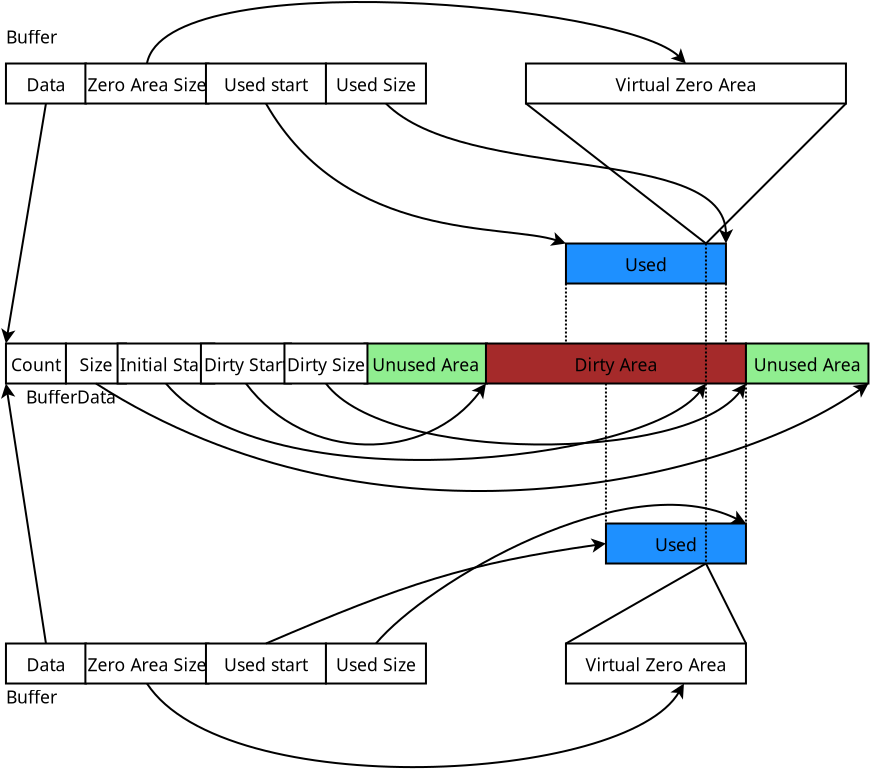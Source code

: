 <?xml version="1.0" encoding="UTF-8"?>
<dia:diagram xmlns:dia="http://www.lysator.liu.se/~alla/dia/">
    <dia:layer name="Background" visible="true">
        <dia:object type="Flowchart - Box" version="0" id="O0">
            <dia:attribute name="obj_pos">
                <dia:point val="5,-17"/>
            </dia:attribute>
            <dia:attribute name="obj_bb">
                <dia:rectangle val="4.95,-17.05;8.05,-14.95"/>
            </dia:attribute>
            <dia:attribute name="elem_corner">
                <dia:point val="5,-17"/>
            </dia:attribute>
            <dia:attribute name="elem_width">
                <dia:real val="3"/>
            </dia:attribute>
            <dia:attribute name="elem_height">
                <dia:real val="2"/>
            </dia:attribute>
            <dia:attribute name="show_background">
                <dia:boolean val="true"/>
            </dia:attribute>
            <dia:attribute name="padding">
                <dia:real val="0.1"/>
            </dia:attribute>
            <dia:attribute name="text">
                <dia:composite type="text">
                    <dia:attribute name="string">
                        <dia:string>#Count#</dia:string>
                    </dia:attribute>
                    <dia:attribute name="font">
                        <dia:font family="sans" style="0" name="Helvetica"/>
                    </dia:attribute>
                    <dia:attribute name="height">
                        <dia:real val="1.1"/>
                    </dia:attribute>
                    <dia:attribute name="pos">
                        <dia:point val="6.5,-15.75"/>
                    </dia:attribute>
                    <dia:attribute name="color">
                        <dia:color val="#000000"/>
                    </dia:attribute>
                    <dia:attribute name="alignment">
                        <dia:enum val="1"/>
                    </dia:attribute>
                </dia:composite>
            </dia:attribute>
        </dia:object>
        <dia:object type="Flowchart - Box" version="0" id="O1">
            <dia:attribute name="obj_pos">
                <dia:point val="8,-17"/>
            </dia:attribute>
            <dia:attribute name="obj_bb">
                <dia:rectangle val="7.95,-17.05;11.05,-14.95"/>
            </dia:attribute>
            <dia:attribute name="elem_corner">
                <dia:point val="8,-17"/>
            </dia:attribute>
            <dia:attribute name="elem_width">
                <dia:real val="3"/>
            </dia:attribute>
            <dia:attribute name="elem_height">
                <dia:real val="2"/>
            </dia:attribute>
            <dia:attribute name="show_background">
                <dia:boolean val="true"/>
            </dia:attribute>
            <dia:attribute name="padding">
                <dia:real val="0.1"/>
            </dia:attribute>
            <dia:attribute name="text">
                <dia:composite type="text">
                    <dia:attribute name="string">
                        <dia:string>#Size#</dia:string>
                    </dia:attribute>
                    <dia:attribute name="font">
                        <dia:font family="sans" style="0" name="Helvetica"/>
                    </dia:attribute>
                    <dia:attribute name="height">
                        <dia:real val="1.1"/>
                    </dia:attribute>
                    <dia:attribute name="pos">
                        <dia:point val="9.5,-15.75"/>
                    </dia:attribute>
                    <dia:attribute name="color">
                        <dia:color val="#000000"/>
                    </dia:attribute>
                    <dia:attribute name="alignment">
                        <dia:enum val="1"/>
                    </dia:attribute>
                </dia:composite>
            </dia:attribute>
        </dia:object>
        <dia:object type="Flowchart - Box" version="0" id="O2">
            <dia:attribute name="obj_pos">
                <dia:point val="10.825,-17"/>
            </dia:attribute>
            <dia:attribute name="obj_bb">
                <dia:rectangle val="10.775,-17.05;15.225,-14.95"/>
            </dia:attribute>
            <dia:attribute name="elem_corner">
                <dia:point val="10.825,-17"/>
            </dia:attribute>
            <dia:attribute name="elem_width">
                <dia:real val="4.35"/>
            </dia:attribute>
            <dia:attribute name="elem_height">
                <dia:real val="2"/>
            </dia:attribute>
            <dia:attribute name="show_background">
                <dia:boolean val="true"/>
            </dia:attribute>
            <dia:attribute name="padding">
                <dia:real val="0.1"/>
            </dia:attribute>
            <dia:attribute name="text">
                <dia:composite type="text">
                    <dia:attribute name="string">
                        <dia:string>#Initial Start#</dia:string>
                    </dia:attribute>
                    <dia:attribute name="font">
                        <dia:font family="sans" style="0" name="Helvetica"/>
                    </dia:attribute>
                    <dia:attribute name="height">
                        <dia:real val="1.1"/>
                    </dia:attribute>
                    <dia:attribute name="pos">
                        <dia:point val="13,-15.75"/>
                    </dia:attribute>
                    <dia:attribute name="color">
                        <dia:color val="#000000"/>
                    </dia:attribute>
                    <dia:attribute name="alignment">
                        <dia:enum val="1"/>
                    </dia:attribute>
                </dia:composite>
            </dia:attribute>
        </dia:object>
        <dia:object type="Flowchart - Box" version="0" id="O3">
            <dia:attribute name="obj_pos">
                <dia:point val="15,-17"/>
            </dia:attribute>
            <dia:attribute name="obj_bb">
                <dia:rectangle val="14.95,-17.05;19.05,-14.95"/>
            </dia:attribute>
            <dia:attribute name="elem_corner">
                <dia:point val="15,-17"/>
            </dia:attribute>
            <dia:attribute name="elem_width">
                <dia:real val="4"/>
            </dia:attribute>
            <dia:attribute name="elem_height">
                <dia:real val="2"/>
            </dia:attribute>
            <dia:attribute name="show_background">
                <dia:boolean val="true"/>
            </dia:attribute>
            <dia:attribute name="padding">
                <dia:real val="0.1"/>
            </dia:attribute>
            <dia:attribute name="text">
                <dia:composite type="text">
                    <dia:attribute name="string">
                        <dia:string>#Dirty Start#</dia:string>
                    </dia:attribute>
                    <dia:attribute name="font">
                        <dia:font family="sans" style="0" name="Helvetica"/>
                    </dia:attribute>
                    <dia:attribute name="height">
                        <dia:real val="1.1"/>
                    </dia:attribute>
                    <dia:attribute name="pos">
                        <dia:point val="17,-15.75"/>
                    </dia:attribute>
                    <dia:attribute name="color">
                        <dia:color val="#000000"/>
                    </dia:attribute>
                    <dia:attribute name="alignment">
                        <dia:enum val="1"/>
                    </dia:attribute>
                </dia:composite>
            </dia:attribute>
        </dia:object>
        <dia:object type="Flowchart - Box" version="0" id="O4">
            <dia:attribute name="obj_pos">
                <dia:point val="22.925,-17"/>
            </dia:attribute>
            <dia:attribute name="obj_bb">
                <dia:rectangle val="22.875,-17.05;29.1,-14.95"/>
            </dia:attribute>
            <dia:attribute name="elem_corner">
                <dia:point val="22.925,-17"/>
            </dia:attribute>
            <dia:attribute name="elem_width">
                <dia:real val="6.125"/>
            </dia:attribute>
            <dia:attribute name="elem_height">
                <dia:real val="2"/>
            </dia:attribute>
            <dia:attribute name="inner_color">
                <dia:color val="#90ee90"/>
            </dia:attribute>
            <dia:attribute name="show_background">
                <dia:boolean val="true"/>
            </dia:attribute>
            <dia:attribute name="padding">
                <dia:real val="0.1"/>
            </dia:attribute>
            <dia:attribute name="text">
                <dia:composite type="text">
                    <dia:attribute name="string">
                        <dia:string>#Unused Area#</dia:string>
                    </dia:attribute>
                    <dia:attribute name="font">
                        <dia:font family="sans" style="0" name="Helvetica"/>
                    </dia:attribute>
                    <dia:attribute name="height">
                        <dia:real val="1.1"/>
                    </dia:attribute>
                    <dia:attribute name="pos">
                        <dia:point val="25.988,-15.75"/>
                    </dia:attribute>
                    <dia:attribute name="color">
                        <dia:color val="#000000"/>
                    </dia:attribute>
                    <dia:attribute name="alignment">
                        <dia:enum val="1"/>
                    </dia:attribute>
                </dia:composite>
            </dia:attribute>
        </dia:object>
        <dia:object type="Flowchart - Box" version="0" id="O5">
            <dia:attribute name="obj_pos">
                <dia:point val="19,-17"/>
            </dia:attribute>
            <dia:attribute name="obj_bb">
                <dia:rectangle val="18.95,-17.05;23.05,-14.95"/>
            </dia:attribute>
            <dia:attribute name="elem_corner">
                <dia:point val="19,-17"/>
            </dia:attribute>
            <dia:attribute name="elem_width">
                <dia:real val="4"/>
            </dia:attribute>
            <dia:attribute name="elem_height">
                <dia:real val="2"/>
            </dia:attribute>
            <dia:attribute name="show_background">
                <dia:boolean val="true"/>
            </dia:attribute>
            <dia:attribute name="padding">
                <dia:real val="0.1"/>
            </dia:attribute>
            <dia:attribute name="text">
                <dia:composite type="text">
                    <dia:attribute name="string">
                        <dia:string>#Dirty Size#</dia:string>
                    </dia:attribute>
                    <dia:attribute name="font">
                        <dia:font family="sans" style="0" name="Helvetica"/>
                    </dia:attribute>
                    <dia:attribute name="height">
                        <dia:real val="1.1"/>
                    </dia:attribute>
                    <dia:attribute name="pos">
                        <dia:point val="21,-15.75"/>
                    </dia:attribute>
                    <dia:attribute name="color">
                        <dia:color val="#000000"/>
                    </dia:attribute>
                    <dia:attribute name="alignment">
                        <dia:enum val="1"/>
                    </dia:attribute>
                </dia:composite>
            </dia:attribute>
        </dia:object>
        <dia:object type="Standard - BezierLine" version="0" id="O6">
            <dia:attribute name="obj_pos">
                <dia:point val="17,-15"/>
            </dia:attribute>
            <dia:attribute name="obj_bb">
                <dia:rectangle val="16.93,-15.338;29.432,-14.662"/>
            </dia:attribute>
            <dia:attribute name="bez_points">
                <dia:point val="17,-15"/>
                <dia:point val="20,-11"/>
                <dia:point val="26.038,-11"/>
                <dia:point val="29,-15"/>
            </dia:attribute>
            <dia:attribute name="corner_types">
                <dia:enum val="0"/>
                <dia:enum val="0"/>
            </dia:attribute>
            <dia:attribute name="end_arrow">
                <dia:enum val="22"/>
            </dia:attribute>
            <dia:attribute name="end_arrow_length">
                <dia:real val="0.5"/>
            </dia:attribute>
            <dia:attribute name="end_arrow_width">
                <dia:real val="0.5"/>
            </dia:attribute>
            <dia:connections>
                <dia:connection handle="0" to="O3" connection="13"/>
                <dia:connection handle="3" to="O9" connection="11"/>
            </dia:connections>
        </dia:object>
        <dia:object type="Standard - BezierLine" version="0" id="O7">
            <dia:attribute name="obj_pos">
                <dia:point val="21,-15"/>
            </dia:attribute>
            <dia:attribute name="obj_bb">
                <dia:rectangle val="20.93,-15.338;42.432,-14.662"/>
            </dia:attribute>
            <dia:attribute name="bez_points">
                <dia:point val="21,-15"/>
                <dia:point val="24,-11"/>
                <dia:point val="39.038,-11"/>
                <dia:point val="42,-15"/>
            </dia:attribute>
            <dia:attribute name="corner_types">
                <dia:enum val="0"/>
                <dia:enum val="0"/>
            </dia:attribute>
            <dia:attribute name="end_arrow">
                <dia:enum val="22"/>
            </dia:attribute>
            <dia:attribute name="end_arrow_length">
                <dia:real val="0.5"/>
            </dia:attribute>
            <dia:attribute name="end_arrow_width">
                <dia:real val="0.5"/>
            </dia:attribute>
            <dia:connections>
                <dia:connection handle="0" to="O5" connection="13"/>
                <dia:connection handle="3" to="O9" connection="15"/>
            </dia:connections>
        </dia:object>
        <dia:object type="Standard - BezierLine" version="0" id="O8">
            <dia:attribute name="obj_pos">
                <dia:point val="9.5,-15"/>
            </dia:attribute>
            <dia:attribute name="obj_bb">
                <dia:rectangle val="9.431,-15.436;48.456,-9.597"/>
            </dia:attribute>
            <dia:attribute name="bez_points">
                <dia:point val="9.5,-15"/>
                <dia:point val="23.5,-6"/>
                <dia:point val="41.125,-10"/>
                <dia:point val="48.125,-15"/>
            </dia:attribute>
            <dia:attribute name="corner_types">
                <dia:enum val="0"/>
                <dia:enum val="0"/>
            </dia:attribute>
            <dia:attribute name="end_arrow">
                <dia:enum val="22"/>
            </dia:attribute>
            <dia:attribute name="end_arrow_length">
                <dia:real val="0.5"/>
            </dia:attribute>
            <dia:attribute name="end_arrow_width">
                <dia:real val="0.5"/>
            </dia:attribute>
            <dia:connections>
                <dia:connection handle="0" to="O1" connection="13"/>
                <dia:connection handle="3" to="O14" connection="15"/>
            </dia:connections>
        </dia:object>
        <dia:object type="Flowchart - Box" version="0" id="O9">
            <dia:attribute name="obj_pos">
                <dia:point val="29,-17"/>
            </dia:attribute>
            <dia:attribute name="obj_bb">
                <dia:rectangle val="28.95,-17.05;42.05,-14.95"/>
            </dia:attribute>
            <dia:attribute name="elem_corner">
                <dia:point val="29,-17"/>
            </dia:attribute>
            <dia:attribute name="elem_width">
                <dia:real val="13"/>
            </dia:attribute>
            <dia:attribute name="elem_height">
                <dia:real val="2"/>
            </dia:attribute>
            <dia:attribute name="inner_color">
                <dia:color val="#a52a2a"/>
            </dia:attribute>
            <dia:attribute name="show_background">
                <dia:boolean val="true"/>
            </dia:attribute>
            <dia:attribute name="padding">
                <dia:real val="0.1"/>
            </dia:attribute>
            <dia:attribute name="text">
                <dia:composite type="text">
                    <dia:attribute name="string">
                        <dia:string>#Dirty Area#</dia:string>
                    </dia:attribute>
                    <dia:attribute name="font">
                        <dia:font family="sans" style="0" name="Helvetica"/>
                    </dia:attribute>
                    <dia:attribute name="height">
                        <dia:real val="1.1"/>
                    </dia:attribute>
                    <dia:attribute name="pos">
                        <dia:point val="35.5,-15.75"/>
                    </dia:attribute>
                    <dia:attribute name="color">
                        <dia:color val="#000000"/>
                    </dia:attribute>
                    <dia:attribute name="alignment">
                        <dia:enum val="1"/>
                    </dia:attribute>
                </dia:composite>
            </dia:attribute>
        </dia:object>
        <dia:object type="Standard - BezierLine" version="0" id="O10">
            <dia:attribute name="obj_pos">
                <dia:point val="13,-15"/>
            </dia:attribute>
            <dia:attribute name="obj_bb">
                <dia:rectangle val="12.93,-15.34;40.43,-11.163"/>
            </dia:attribute>
            <dia:attribute name="bez_points">
                <dia:point val="13,-15"/>
                <dia:point val="18,-9"/>
                <dia:point val="37,-11"/>
                <dia:point val="40,-15"/>
            </dia:attribute>
            <dia:attribute name="corner_types">
                <dia:enum val="0"/>
                <dia:enum val="0"/>
            </dia:attribute>
            <dia:attribute name="end_arrow">
                <dia:enum val="22"/>
            </dia:attribute>
            <dia:attribute name="end_arrow_length">
                <dia:real val="0.5"/>
            </dia:attribute>
            <dia:attribute name="end_arrow_width">
                <dia:real val="0.5"/>
            </dia:attribute>
            <dia:connections>
                <dia:connection handle="0" to="O2" connection="13"/>
            </dia:connections>
        </dia:object>
        <dia:object type="Standard - Line" version="0" id="O11">
            <dia:attribute name="obj_pos">
                <dia:point val="40,-22"/>
            </dia:attribute>
            <dia:attribute name="obj_bb">
                <dia:rectangle val="30.93,-29.07;40.07,-21.93"/>
            </dia:attribute>
            <dia:attribute name="conn_endpoints">
                <dia:point val="40,-22"/>
                <dia:point val="31,-29"/>
            </dia:attribute>
            <dia:attribute name="numcp">
                <dia:int val="1"/>
            </dia:attribute>
            <dia:connections>
                <dia:connection handle="1" to="O13" connection="11"/>
            </dia:connections>
        </dia:object>
        <dia:object type="Standard - Line" version="0" id="O12">
            <dia:attribute name="obj_pos">
                <dia:point val="40,-22"/>
            </dia:attribute>
            <dia:attribute name="obj_bb">
                <dia:rectangle val="39.929,-29.071;47.071,-21.929"/>
            </dia:attribute>
            <dia:attribute name="conn_endpoints">
                <dia:point val="40,-22"/>
                <dia:point val="47,-29"/>
            </dia:attribute>
            <dia:attribute name="numcp">
                <dia:int val="1"/>
            </dia:attribute>
            <dia:connections>
                <dia:connection handle="1" to="O13" connection="15"/>
            </dia:connections>
        </dia:object>
        <dia:object type="Flowchart - Box" version="0" id="O13">
            <dia:attribute name="obj_pos">
                <dia:point val="31,-31"/>
            </dia:attribute>
            <dia:attribute name="obj_bb">
                <dia:rectangle val="30.95,-31.05;47.05,-28.95"/>
            </dia:attribute>
            <dia:attribute name="elem_corner">
                <dia:point val="31,-31"/>
            </dia:attribute>
            <dia:attribute name="elem_width">
                <dia:real val="16"/>
            </dia:attribute>
            <dia:attribute name="elem_height">
                <dia:real val="2"/>
            </dia:attribute>
            <dia:attribute name="show_background">
                <dia:boolean val="true"/>
            </dia:attribute>
            <dia:attribute name="padding">
                <dia:real val="0.1"/>
            </dia:attribute>
            <dia:attribute name="text">
                <dia:composite type="text">
                    <dia:attribute name="string">
                        <dia:string>#Virtual Zero Area#</dia:string>
                    </dia:attribute>
                    <dia:attribute name="font">
                        <dia:font family="sans" style="0" name="Helvetica"/>
                    </dia:attribute>
                    <dia:attribute name="height">
                        <dia:real val="1.1"/>
                    </dia:attribute>
                    <dia:attribute name="pos">
                        <dia:point val="39,-29.75"/>
                    </dia:attribute>
                    <dia:attribute name="color">
                        <dia:color val="#000000"/>
                    </dia:attribute>
                    <dia:attribute name="alignment">
                        <dia:enum val="1"/>
                    </dia:attribute>
                </dia:composite>
            </dia:attribute>
        </dia:object>
        <dia:object type="Flowchart - Box" version="0" id="O14">
            <dia:attribute name="obj_pos">
                <dia:point val="42,-17"/>
            </dia:attribute>
            <dia:attribute name="obj_bb">
                <dia:rectangle val="41.95,-17.05;48.175,-14.95"/>
            </dia:attribute>
            <dia:attribute name="elem_corner">
                <dia:point val="42,-17"/>
            </dia:attribute>
            <dia:attribute name="elem_width">
                <dia:real val="6.125"/>
            </dia:attribute>
            <dia:attribute name="elem_height">
                <dia:real val="2"/>
            </dia:attribute>
            <dia:attribute name="inner_color">
                <dia:color val="#90ee90"/>
            </dia:attribute>
            <dia:attribute name="show_background">
                <dia:boolean val="true"/>
            </dia:attribute>
            <dia:attribute name="padding">
                <dia:real val="0.1"/>
            </dia:attribute>
            <dia:attribute name="text">
                <dia:composite type="text">
                    <dia:attribute name="string">
                        <dia:string>#Unused Area#</dia:string>
                    </dia:attribute>
                    <dia:attribute name="font">
                        <dia:font family="sans" style="0" name="Helvetica"/>
                    </dia:attribute>
                    <dia:attribute name="height">
                        <dia:real val="1.1"/>
                    </dia:attribute>
                    <dia:attribute name="pos">
                        <dia:point val="45.062,-15.75"/>
                    </dia:attribute>
                    <dia:attribute name="color">
                        <dia:color val="#000000"/>
                    </dia:attribute>
                    <dia:attribute name="alignment">
                        <dia:enum val="1"/>
                    </dia:attribute>
                </dia:composite>
            </dia:attribute>
        </dia:object>
        <dia:group>
            <dia:object type="Flowchart - Box" version="0" id="O15">
                <dia:attribute name="obj_pos">
                    <dia:point val="5,-31"/>
                </dia:attribute>
                <dia:attribute name="obj_bb">
                    <dia:rectangle val="4.95,-31.05;9.05,-28.95"/>
                </dia:attribute>
                <dia:attribute name="elem_corner">
                    <dia:point val="5,-31"/>
                </dia:attribute>
                <dia:attribute name="elem_width">
                    <dia:real val="4"/>
                </dia:attribute>
                <dia:attribute name="elem_height">
                    <dia:real val="2"/>
                </dia:attribute>
                <dia:attribute name="show_background">
                    <dia:boolean val="true"/>
                </dia:attribute>
                <dia:attribute name="padding">
                    <dia:real val="0.1"/>
                </dia:attribute>
                <dia:attribute name="text">
                    <dia:composite type="text">
                        <dia:attribute name="string">
                            <dia:string>#Data#</dia:string>
                        </dia:attribute>
                        <dia:attribute name="font">
                            <dia:font family="sans" style="0" name="Helvetica"/>
                        </dia:attribute>
                        <dia:attribute name="height">
                            <dia:real val="1.1"/>
                        </dia:attribute>
                        <dia:attribute name="pos">
                            <dia:point val="7,-29.75"/>
                        </dia:attribute>
                        <dia:attribute name="color">
                            <dia:color val="#000000"/>
                        </dia:attribute>
                        <dia:attribute name="alignment">
                            <dia:enum val="1"/>
                        </dia:attribute>
                    </dia:composite>
                </dia:attribute>
            </dia:object>
            <dia:object type="Flowchart - Box" version="0" id="O16">
                <dia:attribute name="obj_pos">
                    <dia:point val="9,-31"/>
                </dia:attribute>
                <dia:attribute name="obj_bb">
                    <dia:rectangle val="8.95,-31.05;15.15,-28.95"/>
                </dia:attribute>
                <dia:attribute name="elem_corner">
                    <dia:point val="9,-31"/>
                </dia:attribute>
                <dia:attribute name="elem_width">
                    <dia:real val="6.1"/>
                </dia:attribute>
                <dia:attribute name="elem_height">
                    <dia:real val="2"/>
                </dia:attribute>
                <dia:attribute name="show_background">
                    <dia:boolean val="true"/>
                </dia:attribute>
                <dia:attribute name="padding">
                    <dia:real val="0.1"/>
                </dia:attribute>
                <dia:attribute name="text">
                    <dia:composite type="text">
                        <dia:attribute name="string">
                            <dia:string>#Zero Area Size#</dia:string>
                        </dia:attribute>
                        <dia:attribute name="font">
                            <dia:font family="sans" style="0" name="Helvetica"/>
                        </dia:attribute>
                        <dia:attribute name="height">
                            <dia:real val="1.1"/>
                        </dia:attribute>
                        <dia:attribute name="pos">
                            <dia:point val="12.05,-29.75"/>
                        </dia:attribute>
                        <dia:attribute name="color">
                            <dia:color val="#000000"/>
                        </dia:attribute>
                        <dia:attribute name="alignment">
                            <dia:enum val="1"/>
                        </dia:attribute>
                    </dia:composite>
                </dia:attribute>
            </dia:object>
            <dia:object type="Flowchart - Box" version="0" id="O17">
                <dia:attribute name="obj_pos">
                    <dia:point val="15,-31"/>
                </dia:attribute>
                <dia:attribute name="obj_bb">
                    <dia:rectangle val="14.95,-31.05;21.05,-28.95"/>
                </dia:attribute>
                <dia:attribute name="elem_corner">
                    <dia:point val="15,-31"/>
                </dia:attribute>
                <dia:attribute name="elem_width">
                    <dia:real val="6"/>
                </dia:attribute>
                <dia:attribute name="elem_height">
                    <dia:real val="2"/>
                </dia:attribute>
                <dia:attribute name="show_background">
                    <dia:boolean val="true"/>
                </dia:attribute>
                <dia:attribute name="padding">
                    <dia:real val="0.1"/>
                </dia:attribute>
                <dia:attribute name="text">
                    <dia:composite type="text">
                        <dia:attribute name="string">
                            <dia:string>#Used start#</dia:string>
                        </dia:attribute>
                        <dia:attribute name="font">
                            <dia:font family="sans" style="0" name="Helvetica"/>
                        </dia:attribute>
                        <dia:attribute name="height">
                            <dia:real val="1.1"/>
                        </dia:attribute>
                        <dia:attribute name="pos">
                            <dia:point val="18,-29.75"/>
                        </dia:attribute>
                        <dia:attribute name="color">
                            <dia:color val="#000000"/>
                        </dia:attribute>
                        <dia:attribute name="alignment">
                            <dia:enum val="1"/>
                        </dia:attribute>
                    </dia:composite>
                </dia:attribute>
            </dia:object>
            <dia:object type="Flowchart - Box" version="0" id="O18">
                <dia:attribute name="obj_pos">
                    <dia:point val="21,-31"/>
                </dia:attribute>
                <dia:attribute name="obj_bb">
                    <dia:rectangle val="20.95,-31.05;26.05,-28.95"/>
                </dia:attribute>
                <dia:attribute name="elem_corner">
                    <dia:point val="21,-31"/>
                </dia:attribute>
                <dia:attribute name="elem_width">
                    <dia:real val="5"/>
                </dia:attribute>
                <dia:attribute name="elem_height">
                    <dia:real val="2"/>
                </dia:attribute>
                <dia:attribute name="show_background">
                    <dia:boolean val="true"/>
                </dia:attribute>
                <dia:attribute name="padding">
                    <dia:real val="0.1"/>
                </dia:attribute>
                <dia:attribute name="text">
                    <dia:composite type="text">
                        <dia:attribute name="string">
                            <dia:string>#Used Size#</dia:string>
                        </dia:attribute>
                        <dia:attribute name="font">
                            <dia:font family="sans" style="0" name="Helvetica"/>
                        </dia:attribute>
                        <dia:attribute name="height">
                            <dia:real val="1.1"/>
                        </dia:attribute>
                        <dia:attribute name="pos">
                            <dia:point val="23.5,-29.75"/>
                        </dia:attribute>
                        <dia:attribute name="color">
                            <dia:color val="#000000"/>
                        </dia:attribute>
                        <dia:attribute name="alignment">
                            <dia:enum val="1"/>
                        </dia:attribute>
                    </dia:composite>
                </dia:attribute>
            </dia:object>
        </dia:group>
        <dia:group>
            <dia:object type="Flowchart - Box" version="0" id="O19">
                <dia:attribute name="obj_pos">
                    <dia:point val="5,-2"/>
                </dia:attribute>
                <dia:attribute name="obj_bb">
                    <dia:rectangle val="4.95,-2.05;9.05,0.05"/>
                </dia:attribute>
                <dia:attribute name="elem_corner">
                    <dia:point val="5,-2"/>
                </dia:attribute>
                <dia:attribute name="elem_width">
                    <dia:real val="4"/>
                </dia:attribute>
                <dia:attribute name="elem_height">
                    <dia:real val="2"/>
                </dia:attribute>
                <dia:attribute name="show_background">
                    <dia:boolean val="true"/>
                </dia:attribute>
                <dia:attribute name="padding">
                    <dia:real val="0.1"/>
                </dia:attribute>
                <dia:attribute name="text">
                    <dia:composite type="text">
                        <dia:attribute name="string">
                            <dia:string>#Data#</dia:string>
                        </dia:attribute>
                        <dia:attribute name="font">
                            <dia:font family="sans" style="0" name="Helvetica"/>
                        </dia:attribute>
                        <dia:attribute name="height">
                            <dia:real val="1.1"/>
                        </dia:attribute>
                        <dia:attribute name="pos">
                            <dia:point val="7,-0.75"/>
                        </dia:attribute>
                        <dia:attribute name="color">
                            <dia:color val="#000000"/>
                        </dia:attribute>
                        <dia:attribute name="alignment">
                            <dia:enum val="1"/>
                        </dia:attribute>
                    </dia:composite>
                </dia:attribute>
            </dia:object>
            <dia:object type="Flowchart - Box" version="0" id="O20">
                <dia:attribute name="obj_pos">
                    <dia:point val="9,-2"/>
                </dia:attribute>
                <dia:attribute name="obj_bb">
                    <dia:rectangle val="8.95,-2.05;15.15,0.05"/>
                </dia:attribute>
                <dia:attribute name="elem_corner">
                    <dia:point val="9,-2"/>
                </dia:attribute>
                <dia:attribute name="elem_width">
                    <dia:real val="6.1"/>
                </dia:attribute>
                <dia:attribute name="elem_height">
                    <dia:real val="2"/>
                </dia:attribute>
                <dia:attribute name="show_background">
                    <dia:boolean val="true"/>
                </dia:attribute>
                <dia:attribute name="padding">
                    <dia:real val="0.1"/>
                </dia:attribute>
                <dia:attribute name="text">
                    <dia:composite type="text">
                        <dia:attribute name="string">
                            <dia:string>#Zero Area Size#</dia:string>
                        </dia:attribute>
                        <dia:attribute name="font">
                            <dia:font family="sans" style="0" name="Helvetica"/>
                        </dia:attribute>
                        <dia:attribute name="height">
                            <dia:real val="1.1"/>
                        </dia:attribute>
                        <dia:attribute name="pos">
                            <dia:point val="12.05,-0.75"/>
                        </dia:attribute>
                        <dia:attribute name="color">
                            <dia:color val="#000000"/>
                        </dia:attribute>
                        <dia:attribute name="alignment">
                            <dia:enum val="1"/>
                        </dia:attribute>
                    </dia:composite>
                </dia:attribute>
            </dia:object>
            <dia:object type="Flowchart - Box" version="0" id="O21">
                <dia:attribute name="obj_pos">
                    <dia:point val="15,-2"/>
                </dia:attribute>
                <dia:attribute name="obj_bb">
                    <dia:rectangle val="14.95,-2.05;21.05,0.05"/>
                </dia:attribute>
                <dia:attribute name="elem_corner">
                    <dia:point val="15,-2"/>
                </dia:attribute>
                <dia:attribute name="elem_width">
                    <dia:real val="6"/>
                </dia:attribute>
                <dia:attribute name="elem_height">
                    <dia:real val="2"/>
                </dia:attribute>
                <dia:attribute name="show_background">
                    <dia:boolean val="true"/>
                </dia:attribute>
                <dia:attribute name="padding">
                    <dia:real val="0.1"/>
                </dia:attribute>
                <dia:attribute name="text">
                    <dia:composite type="text">
                        <dia:attribute name="string">
                            <dia:string>#Used start#</dia:string>
                        </dia:attribute>
                        <dia:attribute name="font">
                            <dia:font family="sans" style="0" name="Helvetica"/>
                        </dia:attribute>
                        <dia:attribute name="height">
                            <dia:real val="1.1"/>
                        </dia:attribute>
                        <dia:attribute name="pos">
                            <dia:point val="18,-0.75"/>
                        </dia:attribute>
                        <dia:attribute name="color">
                            <dia:color val="#000000"/>
                        </dia:attribute>
                        <dia:attribute name="alignment">
                            <dia:enum val="1"/>
                        </dia:attribute>
                    </dia:composite>
                </dia:attribute>
            </dia:object>
            <dia:object type="Flowchart - Box" version="0" id="O22">
                <dia:attribute name="obj_pos">
                    <dia:point val="21,-2"/>
                </dia:attribute>
                <dia:attribute name="obj_bb">
                    <dia:rectangle val="20.95,-2.05;26.05,0.05"/>
                </dia:attribute>
                <dia:attribute name="elem_corner">
                    <dia:point val="21,-2"/>
                </dia:attribute>
                <dia:attribute name="elem_width">
                    <dia:real val="5"/>
                </dia:attribute>
                <dia:attribute name="elem_height">
                    <dia:real val="2"/>
                </dia:attribute>
                <dia:attribute name="show_background">
                    <dia:boolean val="true"/>
                </dia:attribute>
                <dia:attribute name="padding">
                    <dia:real val="0.1"/>
                </dia:attribute>
                <dia:attribute name="text">
                    <dia:composite type="text">
                        <dia:attribute name="string">
                            <dia:string>#Used Size#</dia:string>
                        </dia:attribute>
                        <dia:attribute name="font">
                            <dia:font family="sans" style="0" name="Helvetica"/>
                        </dia:attribute>
                        <dia:attribute name="height">
                            <dia:real val="1.1"/>
                        </dia:attribute>
                        <dia:attribute name="pos">
                            <dia:point val="23.5,-0.75"/>
                        </dia:attribute>
                        <dia:attribute name="color">
                            <dia:color val="#000000"/>
                        </dia:attribute>
                        <dia:attribute name="alignment">
                            <dia:enum val="1"/>
                        </dia:attribute>
                    </dia:composite>
                </dia:attribute>
            </dia:object>
        </dia:group>
        <dia:object type="Standard - Line" version="0" id="O23">
            <dia:attribute name="obj_pos">
                <dia:point val="7,-2"/>
            </dia:attribute>
            <dia:attribute name="obj_bb">
                <dia:rectangle val="4.498,-15.125;7.057,-1.943"/>
            </dia:attribute>
            <dia:attribute name="conn_endpoints">
                <dia:point val="7,-2"/>
                <dia:point val="5,-15"/>
            </dia:attribute>
            <dia:attribute name="numcp">
                <dia:int val="1"/>
            </dia:attribute>
            <dia:attribute name="end_arrow">
                <dia:enum val="22"/>
            </dia:attribute>
            <dia:attribute name="end_arrow_length">
                <dia:real val="0.5"/>
            </dia:attribute>
            <dia:attribute name="end_arrow_width">
                <dia:real val="0.5"/>
            </dia:attribute>
            <dia:connections>
                <dia:connection handle="0" to="O19" connection="2"/>
                <dia:connection handle="1" to="O0" connection="11"/>
            </dia:connections>
        </dia:object>
        <dia:object type="Standard - Line" version="0" id="O24">
            <dia:attribute name="obj_pos">
                <dia:point val="7,-29"/>
            </dia:attribute>
            <dia:attribute name="obj_bb">
                <dia:rectangle val="4.499,-29.058;7.058,-16.869"/>
            </dia:attribute>
            <dia:attribute name="conn_endpoints">
                <dia:point val="7,-29"/>
                <dia:point val="5,-17"/>
            </dia:attribute>
            <dia:attribute name="numcp">
                <dia:int val="1"/>
            </dia:attribute>
            <dia:attribute name="end_arrow">
                <dia:enum val="22"/>
            </dia:attribute>
            <dia:attribute name="end_arrow_length">
                <dia:real val="0.5"/>
            </dia:attribute>
            <dia:attribute name="end_arrow_width">
                <dia:real val="0.5"/>
            </dia:attribute>
            <dia:connections>
                <dia:connection handle="0" to="O15" connection="13"/>
                <dia:connection handle="1" to="O0" connection="0"/>
            </dia:connections>
        </dia:object>
        <dia:object type="Standard - BezierLine" version="0" id="O25">
            <dia:attribute name="obj_pos">
                <dia:point val="12.05,-31"/>
            </dia:attribute>
            <dia:attribute name="obj_bb">
                <dia:rectangle val="11.992,-34.096;39.389,-30.611"/>
            </dia:attribute>
            <dia:attribute name="bez_points">
                <dia:point val="12.05,-31"/>
                <dia:point val="13,-36"/>
                <dia:point val="36,-34"/>
                <dia:point val="39,-31"/>
            </dia:attribute>
            <dia:attribute name="corner_types">
                <dia:enum val="0"/>
                <dia:enum val="0"/>
            </dia:attribute>
            <dia:attribute name="end_arrow">
                <dia:enum val="22"/>
            </dia:attribute>
            <dia:attribute name="end_arrow_length">
                <dia:real val="0.5"/>
            </dia:attribute>
            <dia:attribute name="end_arrow_width">
                <dia:real val="0.5"/>
            </dia:attribute>
            <dia:connections>
                <dia:connection handle="0" to="O16" connection="2"/>
                <dia:connection handle="3" to="O13" connection="2"/>
            </dia:connections>
        </dia:object>
        <dia:object type="Standard - BezierLine" version="0" id="O26">
            <dia:attribute name="obj_pos">
                <dia:point val="18,-29"/>
            </dia:attribute>
            <dia:attribute name="obj_bb">
                <dia:rectangle val="17.932,-29.068;33.206,-21.51"/>
            </dia:attribute>
            <dia:attribute name="bez_points">
                <dia:point val="18,-29"/>
                <dia:point val="22,-22"/>
                <dia:point val="30,-23"/>
                <dia:point val="33,-22"/>
            </dia:attribute>
            <dia:attribute name="corner_types">
                <dia:enum val="0"/>
                <dia:enum val="0"/>
            </dia:attribute>
            <dia:attribute name="end_arrow">
                <dia:enum val="22"/>
            </dia:attribute>
            <dia:attribute name="end_arrow_length">
                <dia:real val="0.5"/>
            </dia:attribute>
            <dia:attribute name="end_arrow_width">
                <dia:real val="0.5"/>
            </dia:attribute>
            <dia:connections>
                <dia:connection handle="0" to="O17" connection="13"/>
                <dia:connection handle="3" to="O28" connection="0"/>
            </dia:connections>
        </dia:object>
        <dia:object type="Standard - BezierLine" version="0" id="O27">
            <dia:attribute name="obj_pos">
                <dia:point val="24,-29"/>
            </dia:attribute>
            <dia:attribute name="obj_bb">
                <dia:rectangle val="23.929,-29.071;41.5,-21.95"/>
            </dia:attribute>
            <dia:attribute name="bez_points">
                <dia:point val="24,-29"/>
                <dia:point val="28,-25"/>
                <dia:point val="41,-27"/>
                <dia:point val="41,-22"/>
            </dia:attribute>
            <dia:attribute name="corner_types">
                <dia:enum val="0"/>
                <dia:enum val="0"/>
            </dia:attribute>
            <dia:attribute name="end_arrow">
                <dia:enum val="22"/>
            </dia:attribute>
            <dia:attribute name="end_arrow_length">
                <dia:real val="0.5"/>
            </dia:attribute>
            <dia:attribute name="end_arrow_width">
                <dia:real val="0.5"/>
            </dia:attribute>
            <dia:connections>
                <dia:connection handle="3" to="O28" connection="4"/>
            </dia:connections>
        </dia:object>
        <dia:object type="Flowchart - Box" version="0" id="O28">
            <dia:attribute name="obj_pos">
                <dia:point val="33,-22"/>
            </dia:attribute>
            <dia:attribute name="obj_bb">
                <dia:rectangle val="32.95,-22.05;41.05,-19.95"/>
            </dia:attribute>
            <dia:attribute name="elem_corner">
                <dia:point val="33,-22"/>
            </dia:attribute>
            <dia:attribute name="elem_width">
                <dia:real val="8"/>
            </dia:attribute>
            <dia:attribute name="elem_height">
                <dia:real val="2"/>
            </dia:attribute>
            <dia:attribute name="inner_color">
                <dia:color val="#1e90ff"/>
            </dia:attribute>
            <dia:attribute name="show_background">
                <dia:boolean val="true"/>
            </dia:attribute>
            <dia:attribute name="padding">
                <dia:real val="0.1"/>
            </dia:attribute>
            <dia:attribute name="text">
                <dia:composite type="text">
                    <dia:attribute name="string">
                        <dia:string>#Used#</dia:string>
                    </dia:attribute>
                    <dia:attribute name="font">
                        <dia:font family="sans" style="0" name="Helvetica"/>
                    </dia:attribute>
                    <dia:attribute name="height">
                        <dia:real val="1.1"/>
                    </dia:attribute>
                    <dia:attribute name="pos">
                        <dia:point val="37,-20.75"/>
                    </dia:attribute>
                    <dia:attribute name="color">
                        <dia:color val="#000000"/>
                    </dia:attribute>
                    <dia:attribute name="alignment">
                        <dia:enum val="1"/>
                    </dia:attribute>
                </dia:composite>
            </dia:attribute>
        </dia:object>
        <dia:object type="Flowchart - Box" version="0" id="O29">
            <dia:attribute name="obj_pos">
                <dia:point val="35,-8"/>
            </dia:attribute>
            <dia:attribute name="obj_bb">
                <dia:rectangle val="34.95,-8.05;42.05,-5.95"/>
            </dia:attribute>
            <dia:attribute name="elem_corner">
                <dia:point val="35,-8"/>
            </dia:attribute>
            <dia:attribute name="elem_width">
                <dia:real val="7"/>
            </dia:attribute>
            <dia:attribute name="elem_height">
                <dia:real val="2"/>
            </dia:attribute>
            <dia:attribute name="inner_color">
                <dia:color val="#1e90ff"/>
            </dia:attribute>
            <dia:attribute name="show_background">
                <dia:boolean val="true"/>
            </dia:attribute>
            <dia:attribute name="padding">
                <dia:real val="0.1"/>
            </dia:attribute>
            <dia:attribute name="text">
                <dia:composite type="text">
                    <dia:attribute name="string">
                        <dia:string>#Used#</dia:string>
                    </dia:attribute>
                    <dia:attribute name="font">
                        <dia:font family="sans" style="0" name="Helvetica"/>
                    </dia:attribute>
                    <dia:attribute name="height">
                        <dia:real val="1.1"/>
                    </dia:attribute>
                    <dia:attribute name="pos">
                        <dia:point val="38.5,-6.75"/>
                    </dia:attribute>
                    <dia:attribute name="color">
                        <dia:color val="#000000"/>
                    </dia:attribute>
                    <dia:attribute name="alignment">
                        <dia:enum val="1"/>
                    </dia:attribute>
                </dia:composite>
            </dia:attribute>
        </dia:object>
        <dia:object type="Standard - BezierLine" version="0" id="O30">
            <dia:attribute name="obj_pos">
                <dia:point val="12.05,0"/>
            </dia:attribute>
            <dia:attribute name="obj_bb">
                <dia:rectangle val="11.981,-0.294;39.358,4.183"/>
            </dia:attribute>
            <dia:attribute name="bez_points">
                <dia:point val="12.05,0"/>
                <dia:point val="16,6"/>
                <dia:point val="36,5"/>
                <dia:point val="38.9,0"/>
            </dia:attribute>
            <dia:attribute name="corner_types">
                <dia:enum val="0"/>
                <dia:enum val="0"/>
            </dia:attribute>
            <dia:attribute name="end_arrow">
                <dia:enum val="22"/>
            </dia:attribute>
            <dia:attribute name="end_arrow_length">
                <dia:real val="0.5"/>
            </dia:attribute>
            <dia:attribute name="end_arrow_width">
                <dia:real val="0.5"/>
            </dia:attribute>
            <dia:connections>
                <dia:connection handle="0" to="O20" connection="13"/>
            </dia:connections>
        </dia:object>
        <dia:object type="Standard - Line" version="0" id="O31">
            <dia:attribute name="obj_pos">
                <dia:point val="40,-6"/>
            </dia:attribute>
            <dia:attribute name="obj_bb">
                <dia:rectangle val="32.932,-6.068;40.068,-1.932"/>
            </dia:attribute>
            <dia:attribute name="conn_endpoints">
                <dia:point val="40,-6"/>
                <dia:point val="33,-2"/>
            </dia:attribute>
            <dia:attribute name="numcp">
                <dia:int val="1"/>
            </dia:attribute>
            <dia:connections>
                <dia:connection handle="1" to="O33" connection="0"/>
            </dia:connections>
        </dia:object>
        <dia:object type="Standard - Line" version="0" id="O32">
            <dia:attribute name="obj_pos">
                <dia:point val="40,-6"/>
            </dia:attribute>
            <dia:attribute name="obj_bb">
                <dia:rectangle val="39.933,-6.067;42.067,-1.933"/>
            </dia:attribute>
            <dia:attribute name="conn_endpoints">
                <dia:point val="40,-6"/>
                <dia:point val="42,-2"/>
            </dia:attribute>
            <dia:attribute name="numcp">
                <dia:int val="1"/>
            </dia:attribute>
            <dia:connections>
                <dia:connection handle="1" to="O33" connection="4"/>
            </dia:connections>
        </dia:object>
        <dia:object type="Flowchart - Box" version="0" id="O33">
            <dia:attribute name="obj_pos">
                <dia:point val="33,-2"/>
            </dia:attribute>
            <dia:attribute name="obj_bb">
                <dia:rectangle val="32.95,-2.05;42.05,0.05"/>
            </dia:attribute>
            <dia:attribute name="elem_corner">
                <dia:point val="33,-2"/>
            </dia:attribute>
            <dia:attribute name="elem_width">
                <dia:real val="9"/>
            </dia:attribute>
            <dia:attribute name="elem_height">
                <dia:real val="2"/>
            </dia:attribute>
            <dia:attribute name="show_background">
                <dia:boolean val="true"/>
            </dia:attribute>
            <dia:attribute name="padding">
                <dia:real val="0.1"/>
            </dia:attribute>
            <dia:attribute name="text">
                <dia:composite type="text">
                    <dia:attribute name="string">
                        <dia:string>#Virtual Zero Area#</dia:string>
                    </dia:attribute>
                    <dia:attribute name="font">
                        <dia:font family="sans" style="0" name="Helvetica"/>
                    </dia:attribute>
                    <dia:attribute name="height">
                        <dia:real val="1.1"/>
                    </dia:attribute>
                    <dia:attribute name="pos">
                        <dia:point val="37.5,-0.75"/>
                    </dia:attribute>
                    <dia:attribute name="color">
                        <dia:color val="#000000"/>
                    </dia:attribute>
                    <dia:attribute name="alignment">
                        <dia:enum val="1"/>
                    </dia:attribute>
                </dia:composite>
            </dia:attribute>
        </dia:object>
        <dia:object type="Standard - BezierLine" version="0" id="O34">
            <dia:attribute name="obj_pos">
                <dia:point val="18,-2"/>
            </dia:attribute>
            <dia:attribute name="obj_bb">
                <dia:rectangle val="17.934,-7.502;35.12,-1.934"/>
            </dia:attribute>
            <dia:attribute name="bez_points">
                <dia:point val="18,-2"/>
                <dia:point val="25,-5"/>
                <dia:point val="28,-6"/>
                <dia:point val="35,-7"/>
            </dia:attribute>
            <dia:attribute name="corner_types">
                <dia:enum val="0"/>
                <dia:enum val="0"/>
            </dia:attribute>
            <dia:attribute name="end_arrow">
                <dia:enum val="22"/>
            </dia:attribute>
            <dia:attribute name="end_arrow_length">
                <dia:real val="0.5"/>
            </dia:attribute>
            <dia:attribute name="end_arrow_width">
                <dia:real val="0.5"/>
            </dia:attribute>
            <dia:connections>
                <dia:connection handle="0" to="O21" connection="2"/>
                <dia:connection handle="3" to="O29" connection="7"/>
            </dia:connections>
        </dia:object>
        <dia:object type="Standard - BezierLine" version="0" id="O35">
            <dia:attribute name="obj_pos">
                <dia:point val="23.5,-2"/>
            </dia:attribute>
            <dia:attribute name="obj_bb">
                <dia:rectangle val="23.43,-8.868;42.268,-1.93"/>
            </dia:attribute>
            <dia:attribute name="bez_points">
                <dia:point val="23.5,-2"/>
                <dia:point val="26,-5"/>
                <dia:point val="36,-11"/>
                <dia:point val="42,-8"/>
            </dia:attribute>
            <dia:attribute name="corner_types">
                <dia:enum val="0"/>
                <dia:enum val="0"/>
            </dia:attribute>
            <dia:attribute name="end_arrow">
                <dia:enum val="22"/>
            </dia:attribute>
            <dia:attribute name="end_arrow_length">
                <dia:real val="0.5"/>
            </dia:attribute>
            <dia:attribute name="end_arrow_width">
                <dia:real val="0.5"/>
            </dia:attribute>
            <dia:connections>
                <dia:connection handle="0" to="O22" connection="2"/>
                <dia:connection handle="3" to="O29" connection="4"/>
            </dia:connections>
        </dia:object>
        <dia:object type="Standard - Line" version="0" id="O36">
            <dia:attribute name="obj_pos">
                <dia:point val="33,-20"/>
            </dia:attribute>
            <dia:attribute name="obj_bb">
                <dia:rectangle val="32.95,-20.05;33.05,-16.95"/>
            </dia:attribute>
            <dia:attribute name="conn_endpoints">
                <dia:point val="33,-20"/>
                <dia:point val="33,-17"/>
            </dia:attribute>
            <dia:attribute name="numcp">
                <dia:int val="1"/>
            </dia:attribute>
            <dia:attribute name="line_style">
                <dia:enum val="4"/>
            </dia:attribute>
            <dia:connections>
                <dia:connection handle="0" to="O28" connection="11"/>
            </dia:connections>
        </dia:object>
        <dia:object type="Standard - Line" version="0" id="O37">
            <dia:attribute name="obj_pos">
                <dia:point val="41,-20"/>
            </dia:attribute>
            <dia:attribute name="obj_bb">
                <dia:rectangle val="40.95,-20.05;41.05,-16.95"/>
            </dia:attribute>
            <dia:attribute name="conn_endpoints">
                <dia:point val="41,-20"/>
                <dia:point val="41,-17"/>
            </dia:attribute>
            <dia:attribute name="numcp">
                <dia:int val="1"/>
            </dia:attribute>
            <dia:attribute name="line_style">
                <dia:enum val="4"/>
            </dia:attribute>
            <dia:connections>
                <dia:connection handle="0" to="O28" connection="15"/>
            </dia:connections>
        </dia:object>
        <dia:object type="Standard - Line" version="0" id="O38">
            <dia:attribute name="obj_pos">
                <dia:point val="35,-15"/>
            </dia:attribute>
            <dia:attribute name="obj_bb">
                <dia:rectangle val="34.95,-15.05;35.05,-7.95"/>
            </dia:attribute>
            <dia:attribute name="conn_endpoints">
                <dia:point val="35,-15"/>
                <dia:point val="35,-8"/>
            </dia:attribute>
            <dia:attribute name="numcp">
                <dia:int val="1"/>
            </dia:attribute>
            <dia:attribute name="line_style">
                <dia:enum val="4"/>
            </dia:attribute>
            <dia:connections>
                <dia:connection handle="1" to="O29" connection="0"/>
            </dia:connections>
        </dia:object>
        <dia:object type="Standard - Line" version="0" id="O39">
            <dia:attribute name="obj_pos">
                <dia:point val="40,-22"/>
            </dia:attribute>
            <dia:attribute name="obj_bb">
                <dia:rectangle val="39.95,-22.05;40.05,-5.95"/>
            </dia:attribute>
            <dia:attribute name="conn_endpoints">
                <dia:point val="40,-22"/>
                <dia:point val="40,-6"/>
            </dia:attribute>
            <dia:attribute name="numcp">
                <dia:int val="1"/>
            </dia:attribute>
            <dia:attribute name="line_style">
                <dia:enum val="4"/>
            </dia:attribute>
        </dia:object>
        <dia:object type="Standard - Line" version="0" id="O40">
            <dia:attribute name="obj_pos">
                <dia:point val="42,-15"/>
            </dia:attribute>
            <dia:attribute name="obj_bb">
                <dia:rectangle val="41.95,-15.05;42.05,-7.95"/>
            </dia:attribute>
            <dia:attribute name="conn_endpoints">
                <dia:point val="42,-15"/>
                <dia:point val="42,-8"/>
            </dia:attribute>
            <dia:attribute name="numcp">
                <dia:int val="1"/>
            </dia:attribute>
            <dia:attribute name="line_style">
                <dia:enum val="4"/>
            </dia:attribute>
            <dia:connections>
                <dia:connection handle="0" to="O9" connection="15"/>
                <dia:connection handle="1" to="O29" connection="4"/>
            </dia:connections>
        </dia:object>
        <dia:object type="Standard - Text" version="1" id="O41">
            <dia:attribute name="obj_pos">
                <dia:point val="5,1"/>
            </dia:attribute>
            <dia:attribute name="obj_bb">
                <dia:rectangle val="5,0.175;7.125,1.55"/>
            </dia:attribute>
            <dia:attribute name="text">
                <dia:composite type="text">
                    <dia:attribute name="string">
                        <dia:string>#Buffer#</dia:string>
                    </dia:attribute>
                    <dia:attribute name="font">
                        <dia:font family="sans" style="0" name="Helvetica"/>
                    </dia:attribute>
                    <dia:attribute name="height">
                        <dia:real val="1.1"/>
                    </dia:attribute>
                    <dia:attribute name="pos">
                        <dia:point val="5,1"/>
                    </dia:attribute>
                    <dia:attribute name="color">
                        <dia:color val="#000000"/>
                    </dia:attribute>
                    <dia:attribute name="alignment">
                        <dia:enum val="0"/>
                    </dia:attribute>
                </dia:composite>
            </dia:attribute>
            <dia:attribute name="valign">
                <dia:enum val="3"/>
            </dia:attribute>
        </dia:object>
        <dia:object type="Standard - Text" version="1" id="O42">
            <dia:attribute name="obj_pos">
                <dia:point val="6,-14"/>
            </dia:attribute>
            <dia:attribute name="obj_bb">
                <dia:rectangle val="6,-14.825;9.825,-13.45"/>
            </dia:attribute>
            <dia:attribute name="text">
                <dia:composite type="text">
                    <dia:attribute name="string">
                        <dia:string>#BufferData#</dia:string>
                    </dia:attribute>
                    <dia:attribute name="font">
                        <dia:font family="sans" style="0" name="Helvetica"/>
                    </dia:attribute>
                    <dia:attribute name="height">
                        <dia:real val="1.1"/>
                    </dia:attribute>
                    <dia:attribute name="pos">
                        <dia:point val="6,-14"/>
                    </dia:attribute>
                    <dia:attribute name="color">
                        <dia:color val="#000000"/>
                    </dia:attribute>
                    <dia:attribute name="alignment">
                        <dia:enum val="0"/>
                    </dia:attribute>
                </dia:composite>
            </dia:attribute>
            <dia:attribute name="valign">
                <dia:enum val="3"/>
            </dia:attribute>
        </dia:object>
        <dia:object type="Standard - Text" version="1" id="O43">
            <dia:attribute name="obj_pos">
                <dia:point val="5,-32"/>
            </dia:attribute>
            <dia:attribute name="obj_bb">
                <dia:rectangle val="5,-32.825;7.125,-31.45"/>
            </dia:attribute>
            <dia:attribute name="text">
                <dia:composite type="text">
                    <dia:attribute name="string">
                        <dia:string>#Buffer#</dia:string>
                    </dia:attribute>
                    <dia:attribute name="font">
                        <dia:font family="sans" style="0" name="Helvetica"/>
                    </dia:attribute>
                    <dia:attribute name="height">
                        <dia:real val="1.1"/>
                    </dia:attribute>
                    <dia:attribute name="pos">
                        <dia:point val="5,-32"/>
                    </dia:attribute>
                    <dia:attribute name="color">
                        <dia:color val="#000000"/>
                    </dia:attribute>
                    <dia:attribute name="alignment">
                        <dia:enum val="0"/>
                    </dia:attribute>
                </dia:composite>
            </dia:attribute>
            <dia:attribute name="valign">
                <dia:enum val="3"/>
            </dia:attribute>
        </dia:object>
    </dia:layer>
</dia:diagram>

